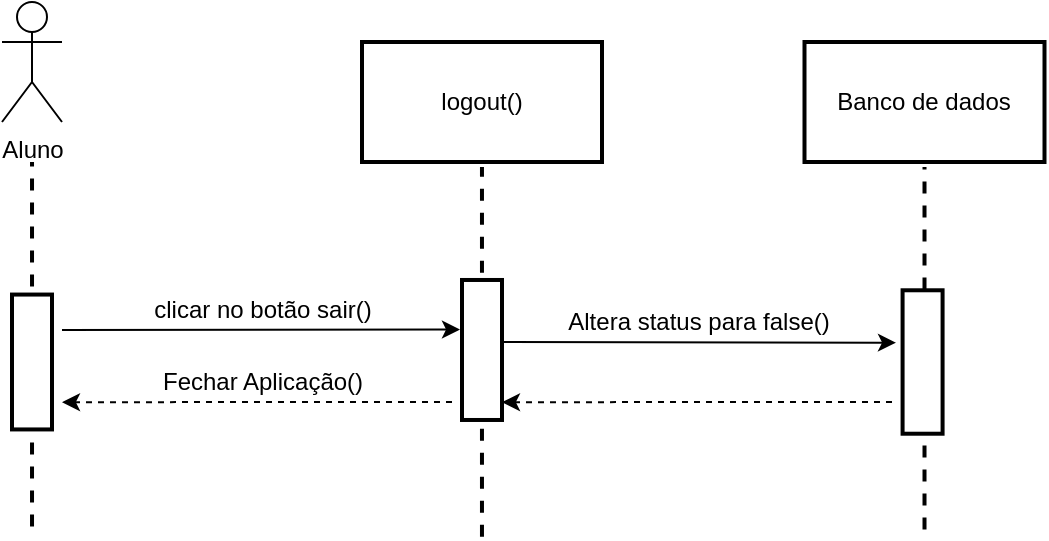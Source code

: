 <mxfile version="12.5.6" type="device"><diagram id="C5RBs43oDa-KdzZeNtuy" name="Page-1"><mxGraphModel dx="1185" dy="621" grid="1" gridSize="10" guides="1" tooltips="1" connect="1" arrows="1" fold="1" page="1" pageScale="1" pageWidth="1169" pageHeight="827" background="none" math="0" shadow="0"><root><mxCell id="WIyWlLk6GJQsqaUBKTNV-0"/><mxCell id="WIyWlLk6GJQsqaUBKTNV-1" parent="WIyWlLk6GJQsqaUBKTNV-0"/><mxCell id="uXj5kxqafkHv1mB6yQvV-0" value="Aluno" style="shape=umlActor;verticalLabelPosition=bottom;labelBackgroundColor=#ffffff;verticalAlign=top;html=1;outlineConnect=0;" parent="WIyWlLk6GJQsqaUBKTNV-1" vertex="1"><mxGeometry x="40" y="40" width="30" height="60" as="geometry"/></mxCell><mxCell id="uXj5kxqafkHv1mB6yQvV-7" value="" style="line;strokeWidth=2;html=1;perimeter=backbonePerimeter;points=[];outlineConnect=0;dashed=1;rotation=-90;" parent="WIyWlLk6GJQsqaUBKTNV-1" vertex="1"><mxGeometry x="187.57" y="209.92" width="184.83" height="10" as="geometry"/></mxCell><mxCell id="uXj5kxqafkHv1mB6yQvV-9" value="" style="rounded=0;whiteSpace=wrap;html=1;strokeWidth=2;rotation=-90;" parent="WIyWlLk6GJQsqaUBKTNV-1" vertex="1"><mxGeometry x="245" y="203.99" width="70" height="20" as="geometry"/></mxCell><mxCell id="uXj5kxqafkHv1mB6yQvV-11" value="logout()" style="rounded=0;whiteSpace=wrap;html=1;strokeWidth=2;" parent="WIyWlLk6GJQsqaUBKTNV-1" vertex="1"><mxGeometry x="220" y="60" width="120" height="60" as="geometry"/></mxCell><mxCell id="uXj5kxqafkHv1mB6yQvV-13" value="" style="line;strokeWidth=2;html=1;perimeter=backbonePerimeter;points=[];outlineConnect=0;dashed=1;rotation=-90;" parent="WIyWlLk6GJQsqaUBKTNV-1" vertex="1"><mxGeometry x="-36.13" y="206.15" width="182.28" height="10" as="geometry"/></mxCell><mxCell id="uXj5kxqafkHv1mB6yQvV-14" value="" style="rounded=0;whiteSpace=wrap;html=1;strokeWidth=2;rotation=-90;" parent="WIyWlLk6GJQsqaUBKTNV-1" vertex="1"><mxGeometry x="21.28" y="210" width="67.44" height="20" as="geometry"/></mxCell><mxCell id="uXj5kxqafkHv1mB6yQvV-18" value="" style="endArrow=classic;html=1;entryX=0.646;entryY=-0.05;entryDx=0;entryDy=0;entryPerimeter=0;" parent="WIyWlLk6GJQsqaUBKTNV-1" target="uXj5kxqafkHv1mB6yQvV-9" edge="1"><mxGeometry width="50" height="50" relative="1" as="geometry"><mxPoint x="70" y="204" as="sourcePoint"/><mxPoint x="260" y="201" as="targetPoint"/></mxGeometry></mxCell><mxCell id="uXj5kxqafkHv1mB6yQvV-19" value="clicar no botão sair()" style="text;html=1;align=center;verticalAlign=middle;resizable=0;points=[];labelBackgroundColor=#ffffff;" parent="uXj5kxqafkHv1mB6yQvV-18" vertex="1" connectable="0"><mxGeometry x="0.4" y="-2" relative="1" as="geometry"><mxPoint x="-40" y="-12" as="offset"/></mxGeometry></mxCell><mxCell id="7xly0c-VQlpw7IjHO5Du-2" value="" style="line;strokeWidth=2;html=1;perimeter=backbonePerimeter;points=[];outlineConnect=0;dashed=1;rotation=-90;" vertex="1" parent="WIyWlLk6GJQsqaUBKTNV-1"><mxGeometry x="410.63" y="208.13" width="181.25" height="10" as="geometry"/></mxCell><mxCell id="7xly0c-VQlpw7IjHO5Du-3" value="" style="rounded=0;whiteSpace=wrap;html=1;strokeWidth=2;rotation=-90;" vertex="1" parent="WIyWlLk6GJQsqaUBKTNV-1"><mxGeometry x="464.43" y="210" width="71.72" height="20" as="geometry"/></mxCell><mxCell id="7xly0c-VQlpw7IjHO5Du-4" value="Banco de dados" style="rounded=0;whiteSpace=wrap;html=1;strokeWidth=2;" vertex="1" parent="WIyWlLk6GJQsqaUBKTNV-1"><mxGeometry x="441.25" y="60" width="120" height="60" as="geometry"/></mxCell><mxCell id="7xly0c-VQlpw7IjHO5Du-5" value="" style="endArrow=classic;html=1;entryX=0.914;entryY=-0.15;entryDx=0;entryDy=0;entryPerimeter=0;" edge="1" parent="WIyWlLk6GJQsqaUBKTNV-1"><mxGeometry width="50" height="50" relative="1" as="geometry"><mxPoint x="290" y="210" as="sourcePoint"/><mxPoint x="487" y="210.33" as="targetPoint"/></mxGeometry></mxCell><mxCell id="7xly0c-VQlpw7IjHO5Du-6" value="Altera status para false()" style="text;html=1;align=center;verticalAlign=middle;resizable=0;points=[];labelBackgroundColor=#ffffff;" vertex="1" connectable="0" parent="7xly0c-VQlpw7IjHO5Du-5"><mxGeometry x="0.4" y="-2" relative="1" as="geometry"><mxPoint x="-40" y="-12" as="offset"/></mxGeometry></mxCell><mxCell id="7xly0c-VQlpw7IjHO5Du-10" value="" style="endArrow=classic;html=1;entryX=0.772;entryY=1.15;entryDx=0;entryDy=0;entryPerimeter=0;dashed=1;" edge="1" parent="WIyWlLk6GJQsqaUBKTNV-1"><mxGeometry width="50" height="50" relative="1" as="geometry"><mxPoint x="485" y="240" as="sourcePoint"/><mxPoint x="290" y="240.09" as="targetPoint"/></mxGeometry></mxCell><mxCell id="7xly0c-VQlpw7IjHO5Du-19" value="" style="endArrow=classic;html=1;entryX=0.772;entryY=1.15;entryDx=0;entryDy=0;entryPerimeter=0;dashed=1;" edge="1" parent="WIyWlLk6GJQsqaUBKTNV-1"><mxGeometry width="50" height="50" relative="1" as="geometry"><mxPoint x="265" y="240.0" as="sourcePoint"/><mxPoint x="70" y="240.09" as="targetPoint"/></mxGeometry></mxCell><mxCell id="7xly0c-VQlpw7IjHO5Du-20" value="Fechar Aplicação()" style="text;html=1;align=center;verticalAlign=middle;resizable=0;points=[];labelBackgroundColor=#ffffff;" vertex="1" connectable="0" parent="7xly0c-VQlpw7IjHO5Du-19"><mxGeometry x="-0.214" relative="1" as="geometry"><mxPoint x="-18.33" y="-10.04" as="offset"/></mxGeometry></mxCell></root></mxGraphModel></diagram></mxfile>
